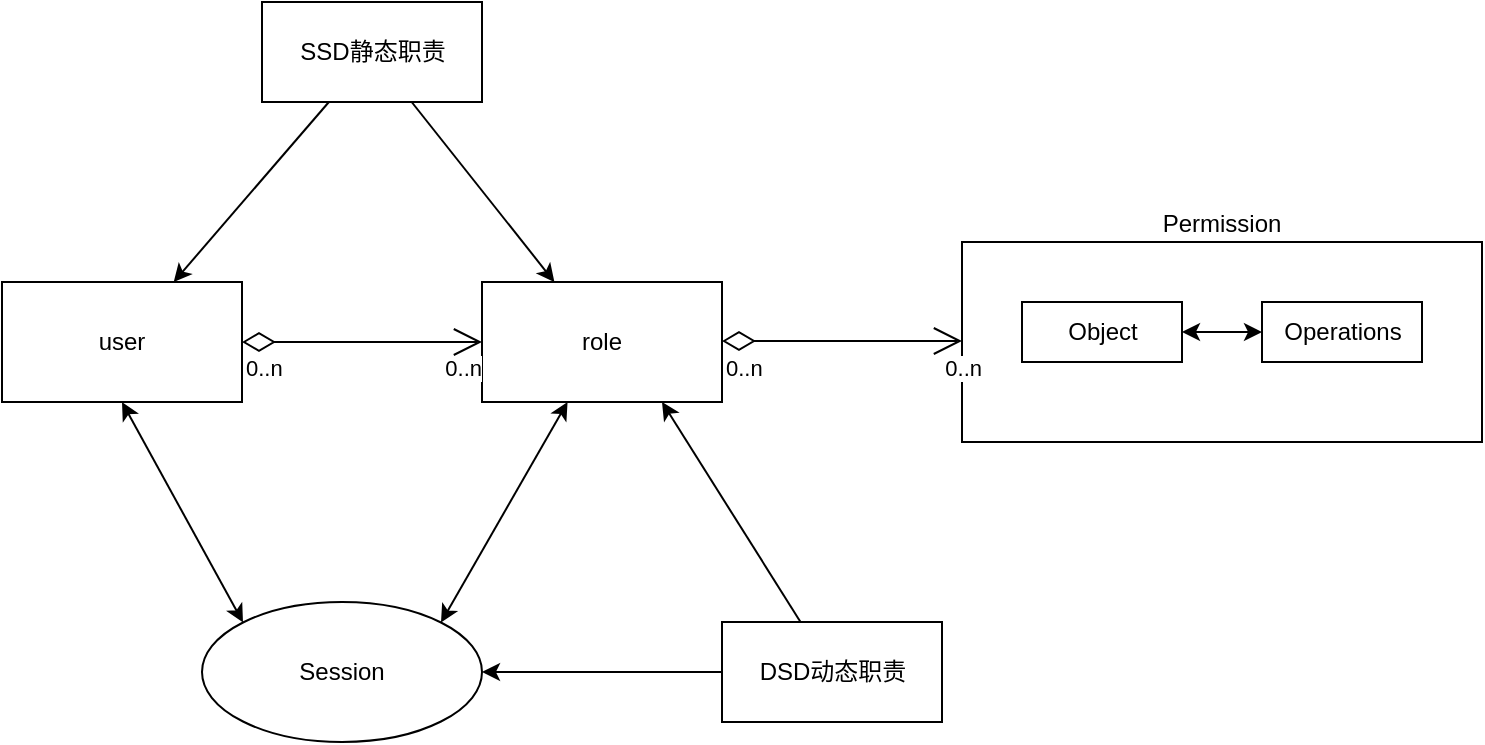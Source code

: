 <mxfile version="14.6.9" type="device"><diagram id="7eAl8mHTOKfCU6B_ukAg" name="第 1 页"><mxGraphModel dx="1038" dy="500" grid="1" gridSize="10" guides="1" tooltips="1" connect="1" arrows="1" fold="1" page="1" pageScale="1" pageWidth="827" pageHeight="1169" math="0" shadow="0"><root><mxCell id="0"/><mxCell id="1" parent="0"/><mxCell id="cCq3qZe5kqlHNuhWD5ez-14" style="rounded=0;orthogonalLoop=1;jettySize=auto;html=1;fontColor=#000000;startArrow=classic;startFill=1;exitX=0.5;exitY=1;exitDx=0;exitDy=0;entryX=0;entryY=0;entryDx=0;entryDy=0;" edge="1" parent="1" source="cCq3qZe5kqlHNuhWD5ez-1" target="cCq3qZe5kqlHNuhWD5ez-13"><mxGeometry relative="1" as="geometry"><mxPoint x="340" y="383" as="targetPoint"/></mxGeometry></mxCell><mxCell id="cCq3qZe5kqlHNuhWD5ez-1" value="user" style="rounded=0;whiteSpace=wrap;html=1;" vertex="1" parent="1"><mxGeometry x="200" y="220" width="120" height="60" as="geometry"/></mxCell><mxCell id="cCq3qZe5kqlHNuhWD5ez-15" style="edgeStyle=none;rounded=0;orthogonalLoop=1;jettySize=auto;html=1;entryX=1;entryY=0;entryDx=0;entryDy=0;fontColor=#000000;startArrow=classic;startFill=1;" edge="1" parent="1" source="cCq3qZe5kqlHNuhWD5ez-2" target="cCq3qZe5kqlHNuhWD5ez-13"><mxGeometry relative="1" as="geometry"/></mxCell><mxCell id="cCq3qZe5kqlHNuhWD5ez-2" value="role" style="rounded=0;whiteSpace=wrap;html=1;" vertex="1" parent="1"><mxGeometry x="440" y="220" width="120" height="60" as="geometry"/></mxCell><mxCell id="cCq3qZe5kqlHNuhWD5ez-3" value="Permission" style="rounded=0;whiteSpace=wrap;html=1;labelPosition=center;verticalLabelPosition=top;align=center;verticalAlign=bottom;labelBorderColor=none;" vertex="1" parent="1"><mxGeometry x="680" y="200" width="260" height="100" as="geometry"/></mxCell><mxCell id="cCq3qZe5kqlHNuhWD5ez-6" value="" style="edgeStyle=orthogonalEdgeStyle;rounded=0;orthogonalLoop=1;jettySize=auto;html=1;fontColor=#000000;startArrow=classic;startFill=1;" edge="1" parent="1" source="cCq3qZe5kqlHNuhWD5ez-4" target="cCq3qZe5kqlHNuhWD5ez-5"><mxGeometry relative="1" as="geometry"/></mxCell><mxCell id="cCq3qZe5kqlHNuhWD5ez-4" value="Object" style="html=1;fontColor=#000000;" vertex="1" parent="1"><mxGeometry x="710" y="230" width="80" height="30" as="geometry"/></mxCell><mxCell id="cCq3qZe5kqlHNuhWD5ez-5" value="Operations" style="html=1;fontColor=#000000;" vertex="1" parent="1"><mxGeometry x="830" y="230" width="80" height="30" as="geometry"/></mxCell><mxCell id="cCq3qZe5kqlHNuhWD5ez-7" value="" style="endArrow=open;html=1;endSize=12;startArrow=diamondThin;startSize=14;startFill=0;edgeStyle=orthogonalEdgeStyle;fontColor=#000000;" edge="1" parent="1"><mxGeometry relative="1" as="geometry"><mxPoint x="320" y="250" as="sourcePoint"/><mxPoint x="440" y="250" as="targetPoint"/></mxGeometry></mxCell><mxCell id="cCq3qZe5kqlHNuhWD5ez-8" value="0..n" style="edgeLabel;resizable=0;html=1;align=left;verticalAlign=top;" connectable="0" vertex="1" parent="cCq3qZe5kqlHNuhWD5ez-7"><mxGeometry x="-1" relative="1" as="geometry"/></mxCell><mxCell id="cCq3qZe5kqlHNuhWD5ez-9" value="&lt;span style=&quot;text-align: left&quot;&gt;0..n&lt;/span&gt;" style="edgeLabel;resizable=0;html=1;align=right;verticalAlign=top;" connectable="0" vertex="1" parent="cCq3qZe5kqlHNuhWD5ez-7"><mxGeometry x="1" relative="1" as="geometry"><mxPoint as="offset"/></mxGeometry></mxCell><mxCell id="cCq3qZe5kqlHNuhWD5ez-10" value="" style="endArrow=open;html=1;endSize=12;startArrow=diamondThin;startSize=14;startFill=0;edgeStyle=orthogonalEdgeStyle;fontColor=#000000;" edge="1" parent="1"><mxGeometry relative="1" as="geometry"><mxPoint x="560" y="249.5" as="sourcePoint"/><mxPoint x="680" y="249.5" as="targetPoint"/></mxGeometry></mxCell><mxCell id="cCq3qZe5kqlHNuhWD5ez-11" value="0..n" style="edgeLabel;resizable=0;html=1;align=left;verticalAlign=top;" connectable="0" vertex="1" parent="cCq3qZe5kqlHNuhWD5ez-10"><mxGeometry x="-1" relative="1" as="geometry"/></mxCell><mxCell id="cCq3qZe5kqlHNuhWD5ez-12" value="&lt;span style=&quot;text-align: left&quot;&gt;0..n&lt;/span&gt;" style="edgeLabel;resizable=0;html=1;align=right;verticalAlign=top;" connectable="0" vertex="1" parent="cCq3qZe5kqlHNuhWD5ez-10"><mxGeometry x="1" relative="1" as="geometry"><mxPoint x="10" as="offset"/></mxGeometry></mxCell><mxCell id="cCq3qZe5kqlHNuhWD5ez-13" value="Session" style="ellipse;whiteSpace=wrap;html=1;fontColor=#000000;" vertex="1" parent="1"><mxGeometry x="300" y="380" width="140" height="70" as="geometry"/></mxCell><mxCell id="cCq3qZe5kqlHNuhWD5ez-25" style="rounded=0;orthogonalLoop=1;jettySize=auto;html=1;fontColor=#000000;startArrow=none;startFill=0;startSize=11;endSize=6;" edge="1" parent="1" source="cCq3qZe5kqlHNuhWD5ez-24" target="cCq3qZe5kqlHNuhWD5ez-1"><mxGeometry relative="1" as="geometry"/></mxCell><mxCell id="cCq3qZe5kqlHNuhWD5ez-26" style="edgeStyle=none;rounded=0;orthogonalLoop=1;jettySize=auto;html=1;fontColor=#000000;startArrow=none;startFill=0;startSize=11;endSize=6;" edge="1" parent="1" source="cCq3qZe5kqlHNuhWD5ez-24" target="cCq3qZe5kqlHNuhWD5ez-2"><mxGeometry relative="1" as="geometry"/></mxCell><mxCell id="cCq3qZe5kqlHNuhWD5ez-24" value="SSD静态职责" style="html=1;fontColor=#000000;" vertex="1" parent="1"><mxGeometry x="330" y="80" width="110" height="50" as="geometry"/></mxCell><mxCell id="cCq3qZe5kqlHNuhWD5ez-28" style="edgeStyle=none;rounded=0;orthogonalLoop=1;jettySize=auto;html=1;entryX=0.75;entryY=1;entryDx=0;entryDy=0;fontColor=#000000;startArrow=none;startFill=0;startSize=11;endSize=6;" edge="1" parent="1" source="cCq3qZe5kqlHNuhWD5ez-27" target="cCq3qZe5kqlHNuhWD5ez-2"><mxGeometry relative="1" as="geometry"/></mxCell><mxCell id="cCq3qZe5kqlHNuhWD5ez-29" style="edgeStyle=none;rounded=0;orthogonalLoop=1;jettySize=auto;html=1;entryX=1;entryY=0.5;entryDx=0;entryDy=0;fontColor=#000000;startArrow=none;startFill=0;startSize=11;endSize=6;" edge="1" parent="1" source="cCq3qZe5kqlHNuhWD5ez-27" target="cCq3qZe5kqlHNuhWD5ez-13"><mxGeometry relative="1" as="geometry"/></mxCell><mxCell id="cCq3qZe5kqlHNuhWD5ez-27" value="DSD动态职责" style="html=1;fontColor=#000000;" vertex="1" parent="1"><mxGeometry x="560" y="390" width="110" height="50" as="geometry"/></mxCell></root></mxGraphModel></diagram></mxfile>